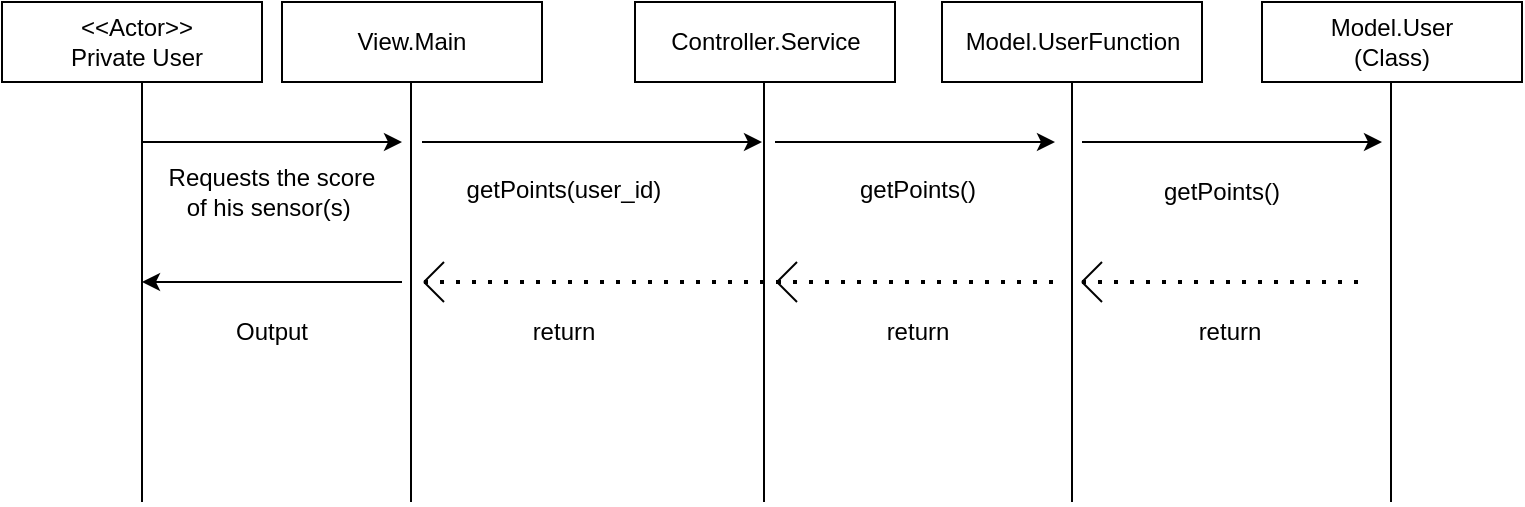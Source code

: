 <mxfile version="21.2.9" type="github">
  <diagram id="0Zi-DuWe4pThfq4NPJX8" name="Page-1">
    <mxGraphModel dx="1191" dy="626" grid="1" gridSize="10" guides="1" tooltips="1" connect="1" arrows="1" fold="1" page="1" pageScale="1" pageWidth="827" pageHeight="1169" math="0" shadow="0">
      <root>
        <mxCell id="0" />
        <mxCell id="1" parent="0" />
        <mxCell id="J0QvIkvwXVLmpFwyTLTm-3" value="" style="rounded=0;whiteSpace=wrap;html=1;" parent="1" vertex="1">
          <mxGeometry x="150" y="10" width="130" height="40" as="geometry" />
        </mxCell>
        <mxCell id="J0QvIkvwXVLmpFwyTLTm-5" value="View.Main" style="text;html=1;strokeColor=none;fillColor=none;align=center;verticalAlign=middle;whiteSpace=wrap;rounded=0;" parent="1" vertex="1">
          <mxGeometry x="185" y="15" width="60" height="30" as="geometry" />
        </mxCell>
        <mxCell id="J0QvIkvwXVLmpFwyTLTm-8" value="" style="rounded=0;whiteSpace=wrap;html=1;" parent="1" vertex="1">
          <mxGeometry x="10" y="10" width="130" height="40" as="geometry" />
        </mxCell>
        <mxCell id="J0QvIkvwXVLmpFwyTLTm-9" value="&amp;lt;&amp;lt;Actor&amp;gt;&amp;gt;&lt;br&gt;Private User" style="text;html=1;strokeColor=none;fillColor=none;align=center;verticalAlign=middle;whiteSpace=wrap;rounded=0;" parent="1" vertex="1">
          <mxGeometry x="30" y="15" width="95" height="30" as="geometry" />
        </mxCell>
        <mxCell id="J0QvIkvwXVLmpFwyTLTm-11" value="" style="endArrow=classic;html=1;rounded=0;" parent="1" edge="1">
          <mxGeometry width="50" height="50" relative="1" as="geometry">
            <mxPoint x="80" y="80" as="sourcePoint" />
            <mxPoint x="210" y="80" as="targetPoint" />
          </mxGeometry>
        </mxCell>
        <mxCell id="J0QvIkvwXVLmpFwyTLTm-14" value="Requests the score&lt;br&gt;of his sensor(s)&amp;nbsp;" style="text;html=1;strokeColor=none;fillColor=none;align=center;verticalAlign=middle;whiteSpace=wrap;rounded=0;" parent="1" vertex="1">
          <mxGeometry x="80" y="90" width="130" height="30" as="geometry" />
        </mxCell>
        <mxCell id="J0QvIkvwXVLmpFwyTLTm-26" value="" style="endArrow=none;html=1;rounded=0;entryX=0.5;entryY=1;entryDx=0;entryDy=0;" parent="1" edge="1">
          <mxGeometry width="50" height="50" relative="1" as="geometry">
            <mxPoint x="214.5" y="260" as="sourcePoint" />
            <mxPoint x="214.5" y="50" as="targetPoint" />
          </mxGeometry>
        </mxCell>
        <mxCell id="J0QvIkvwXVLmpFwyTLTm-27" value="" style="endArrow=none;html=1;rounded=0;entryX=0.5;entryY=1;entryDx=0;entryDy=0;" parent="1" edge="1">
          <mxGeometry width="50" height="50" relative="1" as="geometry">
            <mxPoint x="80" y="260" as="sourcePoint" />
            <mxPoint x="80" y="50" as="targetPoint" />
          </mxGeometry>
        </mxCell>
        <mxCell id="J0QvIkvwXVLmpFwyTLTm-28" value="" style="endArrow=classic;html=1;rounded=0;" parent="1" edge="1">
          <mxGeometry width="50" height="50" relative="1" as="geometry">
            <mxPoint x="220" y="80" as="sourcePoint" />
            <mxPoint x="390" y="80" as="targetPoint" />
          </mxGeometry>
        </mxCell>
        <mxCell id="J0QvIkvwXVLmpFwyTLTm-30" value="getPoints(user_id)" style="text;html=1;strokeColor=none;fillColor=none;align=center;verticalAlign=middle;whiteSpace=wrap;rounded=0;" parent="1" vertex="1">
          <mxGeometry x="221" y="89" width="140" height="30" as="geometry" />
        </mxCell>
        <mxCell id="J0QvIkvwXVLmpFwyTLTm-46" value="" style="endArrow=none;dashed=1;html=1;dashPattern=1 3;strokeWidth=2;rounded=0;" parent="1" edge="1">
          <mxGeometry width="50" height="50" relative="1" as="geometry">
            <mxPoint x="221" y="150" as="sourcePoint" />
            <mxPoint x="400" y="150" as="targetPoint" />
          </mxGeometry>
        </mxCell>
        <mxCell id="J0QvIkvwXVLmpFwyTLTm-47" value="" style="endArrow=none;html=1;rounded=0;" parent="1" edge="1">
          <mxGeometry width="50" height="50" relative="1" as="geometry">
            <mxPoint x="221" y="150" as="sourcePoint" />
            <mxPoint x="231" y="140" as="targetPoint" />
          </mxGeometry>
        </mxCell>
        <mxCell id="J0QvIkvwXVLmpFwyTLTm-48" value="" style="endArrow=none;html=1;rounded=0;" parent="1" edge="1">
          <mxGeometry width="50" height="50" relative="1" as="geometry">
            <mxPoint x="221" y="150" as="sourcePoint" />
            <mxPoint x="231" y="160" as="targetPoint" />
            <Array as="points">
              <mxPoint x="231" y="160" />
            </Array>
          </mxGeometry>
        </mxCell>
        <mxCell id="J0QvIkvwXVLmpFwyTLTm-49" value="" style="endArrow=classic;html=1;rounded=0;" parent="1" edge="1">
          <mxGeometry width="50" height="50" relative="1" as="geometry">
            <mxPoint x="210" y="150" as="sourcePoint" />
            <mxPoint x="80" y="150" as="targetPoint" />
          </mxGeometry>
        </mxCell>
        <mxCell id="J0QvIkvwXVLmpFwyTLTm-50" value="return" style="text;html=1;strokeColor=none;fillColor=none;align=center;verticalAlign=middle;whiteSpace=wrap;rounded=0;" parent="1" vertex="1">
          <mxGeometry x="261" y="160" width="60" height="30" as="geometry" />
        </mxCell>
        <mxCell id="J0QvIkvwXVLmpFwyTLTm-52" value="Output" style="text;html=1;strokeColor=none;fillColor=none;align=center;verticalAlign=middle;whiteSpace=wrap;rounded=0;" parent="1" vertex="1">
          <mxGeometry x="115" y="160" width="60" height="30" as="geometry" />
        </mxCell>
        <mxCell id="tWReDUVrI50OzmOSi_4m-1" value="" style="rounded=0;whiteSpace=wrap;html=1;" parent="1" vertex="1">
          <mxGeometry x="640" y="10" width="130" height="40" as="geometry" />
        </mxCell>
        <mxCell id="tWReDUVrI50OzmOSi_4m-2" value="Model.User (Class)" style="text;html=1;strokeColor=none;fillColor=none;align=center;verticalAlign=middle;whiteSpace=wrap;rounded=0;" parent="1" vertex="1">
          <mxGeometry x="675" y="15" width="60" height="30" as="geometry" />
        </mxCell>
        <mxCell id="tWReDUVrI50OzmOSi_4m-3" value="" style="endArrow=none;html=1;rounded=0;entryX=0.5;entryY=1;entryDx=0;entryDy=0;" parent="1" edge="1">
          <mxGeometry width="50" height="50" relative="1" as="geometry">
            <mxPoint x="704.5" y="260" as="sourcePoint" />
            <mxPoint x="704.5" y="50" as="targetPoint" />
          </mxGeometry>
        </mxCell>
        <mxCell id="tWReDUVrI50OzmOSi_4m-4" value="" style="rounded=0;whiteSpace=wrap;html=1;" parent="1" vertex="1">
          <mxGeometry x="480" y="10" width="130" height="40" as="geometry" />
        </mxCell>
        <mxCell id="tWReDUVrI50OzmOSi_4m-5" value="Model.UserFunction" style="text;html=1;strokeColor=none;fillColor=none;align=center;verticalAlign=middle;whiteSpace=wrap;rounded=0;" parent="1" vertex="1">
          <mxGeometry x="507.5" y="15" width="75" height="30" as="geometry" />
        </mxCell>
        <mxCell id="tWReDUVrI50OzmOSi_4m-6" value="" style="endArrow=none;html=1;rounded=0;entryX=0.5;entryY=1;entryDx=0;entryDy=0;" parent="1" target="tWReDUVrI50OzmOSi_4m-4" edge="1">
          <mxGeometry width="50" height="50" relative="1" as="geometry">
            <mxPoint x="545" y="260" as="sourcePoint" />
            <mxPoint x="570" y="120" as="targetPoint" />
          </mxGeometry>
        </mxCell>
        <mxCell id="tWReDUVrI50OzmOSi_4m-7" value="" style="endArrow=classic;html=1;rounded=0;" parent="1" edge="1">
          <mxGeometry width="50" height="50" relative="1" as="geometry">
            <mxPoint x="550" y="80" as="sourcePoint" />
            <mxPoint x="700" y="80" as="targetPoint" />
          </mxGeometry>
        </mxCell>
        <mxCell id="tWReDUVrI50OzmOSi_4m-8" value="getPoints()" style="text;html=1;strokeColor=none;fillColor=none;align=center;verticalAlign=middle;whiteSpace=wrap;rounded=0;" parent="1" vertex="1">
          <mxGeometry x="550" y="90" width="140" height="30" as="geometry" />
        </mxCell>
        <mxCell id="tWReDUVrI50OzmOSi_4m-9" value="" style="endArrow=none;dashed=1;html=1;dashPattern=1 3;strokeWidth=2;rounded=0;" parent="1" edge="1">
          <mxGeometry width="50" height="50" relative="1" as="geometry">
            <mxPoint x="550" y="150" as="sourcePoint" />
            <mxPoint x="690" y="150" as="targetPoint" />
          </mxGeometry>
        </mxCell>
        <mxCell id="tWReDUVrI50OzmOSi_4m-10" value="" style="endArrow=none;html=1;rounded=0;" parent="1" edge="1">
          <mxGeometry width="50" height="50" relative="1" as="geometry">
            <mxPoint x="550" y="150" as="sourcePoint" />
            <mxPoint x="560" y="140" as="targetPoint" />
          </mxGeometry>
        </mxCell>
        <mxCell id="tWReDUVrI50OzmOSi_4m-11" value="" style="endArrow=none;html=1;rounded=0;" parent="1" edge="1">
          <mxGeometry width="50" height="50" relative="1" as="geometry">
            <mxPoint x="550" y="150" as="sourcePoint" />
            <mxPoint x="560" y="160" as="targetPoint" />
            <Array as="points">
              <mxPoint x="560" y="160" />
            </Array>
          </mxGeometry>
        </mxCell>
        <mxCell id="tWReDUVrI50OzmOSi_4m-12" value="return" style="text;html=1;strokeColor=none;fillColor=none;align=center;verticalAlign=middle;whiteSpace=wrap;rounded=0;" parent="1" vertex="1">
          <mxGeometry x="594" y="160" width="60" height="30" as="geometry" />
        </mxCell>
        <mxCell id="tWReDUVrI50OzmOSi_4m-13" value="" style="rounded=0;whiteSpace=wrap;html=1;" parent="1" vertex="1">
          <mxGeometry x="326.5" y="10" width="130" height="40" as="geometry" />
        </mxCell>
        <mxCell id="tWReDUVrI50OzmOSi_4m-14" value="Controller.Service" style="text;html=1;strokeColor=none;fillColor=none;align=center;verticalAlign=middle;whiteSpace=wrap;rounded=0;" parent="1" vertex="1">
          <mxGeometry x="361.5" y="15" width="60" height="30" as="geometry" />
        </mxCell>
        <mxCell id="tWReDUVrI50OzmOSi_4m-15" value="" style="endArrow=none;html=1;rounded=0;entryX=0.5;entryY=1;entryDx=0;entryDy=0;" parent="1" edge="1">
          <mxGeometry width="50" height="50" relative="1" as="geometry">
            <mxPoint x="391" y="260" as="sourcePoint" />
            <mxPoint x="391" y="50" as="targetPoint" />
          </mxGeometry>
        </mxCell>
        <mxCell id="tWReDUVrI50OzmOSi_4m-16" value="" style="endArrow=classic;html=1;rounded=0;" parent="1" edge="1">
          <mxGeometry width="50" height="50" relative="1" as="geometry">
            <mxPoint x="396.5" y="80" as="sourcePoint" />
            <mxPoint x="536.5" y="80" as="targetPoint" />
          </mxGeometry>
        </mxCell>
        <mxCell id="tWReDUVrI50OzmOSi_4m-17" value="getPoints()" style="text;html=1;strokeColor=none;fillColor=none;align=center;verticalAlign=middle;whiteSpace=wrap;rounded=0;" parent="1" vertex="1">
          <mxGeometry x="397.5" y="89" width="140" height="30" as="geometry" />
        </mxCell>
        <mxCell id="tWReDUVrI50OzmOSi_4m-18" value="" style="endArrow=none;dashed=1;html=1;dashPattern=1 3;strokeWidth=2;rounded=0;" parent="1" edge="1">
          <mxGeometry width="50" height="50" relative="1" as="geometry">
            <mxPoint x="397.5" y="150" as="sourcePoint" />
            <mxPoint x="537.5" y="150" as="targetPoint" />
          </mxGeometry>
        </mxCell>
        <mxCell id="tWReDUVrI50OzmOSi_4m-19" value="" style="endArrow=none;html=1;rounded=0;" parent="1" edge="1">
          <mxGeometry width="50" height="50" relative="1" as="geometry">
            <mxPoint x="397.5" y="150" as="sourcePoint" />
            <mxPoint x="407.5" y="140" as="targetPoint" />
          </mxGeometry>
        </mxCell>
        <mxCell id="tWReDUVrI50OzmOSi_4m-20" value="" style="endArrow=none;html=1;rounded=0;" parent="1" edge="1">
          <mxGeometry width="50" height="50" relative="1" as="geometry">
            <mxPoint x="397.5" y="150" as="sourcePoint" />
            <mxPoint x="407.5" y="160" as="targetPoint" />
            <Array as="points">
              <mxPoint x="407.5" y="160" />
            </Array>
          </mxGeometry>
        </mxCell>
        <mxCell id="tWReDUVrI50OzmOSi_4m-21" value="return" style="text;html=1;strokeColor=none;fillColor=none;align=center;verticalAlign=middle;whiteSpace=wrap;rounded=0;" parent="1" vertex="1">
          <mxGeometry x="437.5" y="160" width="60" height="30" as="geometry" />
        </mxCell>
      </root>
    </mxGraphModel>
  </diagram>
</mxfile>
